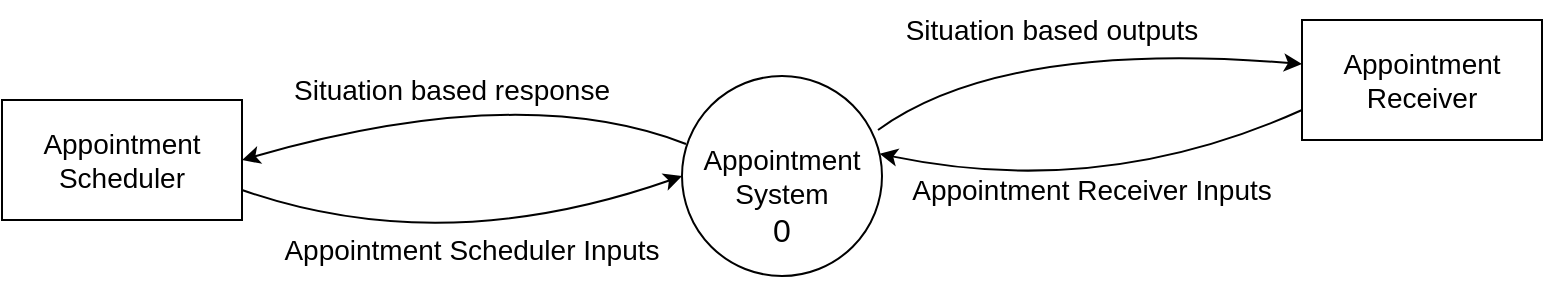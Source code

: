 <mxfile version="20.5.3" type="github">
  <diagram name="Page-1" id="b520641d-4fe3-3701-9064-5fc419738815">
    <mxGraphModel dx="1038" dy="564" grid="1" gridSize="10" guides="1" tooltips="1" connect="1" arrows="1" fold="1" page="1" pageScale="1" pageWidth="1100" pageHeight="850" background="none" math="0" shadow="0">
      <root>
        <mxCell id="0" />
        <mxCell id="1" parent="0" />
        <mxCell id="9ZBgw_GmWvsP8Iw-kXd8-1" value="&lt;div style=&quot;font-size: 14px;&quot;&gt;Appointment&lt;/div&gt;&lt;div style=&quot;font-size: 14px;&quot;&gt;System&lt;br style=&quot;font-size: 14px;&quot;&gt;&lt;/div&gt;" style="ellipse;whiteSpace=wrap;html=1;aspect=fixed;fillColor=none;fontSize=14;" vertex="1" parent="1">
          <mxGeometry x="430" y="178" width="100" height="100" as="geometry" />
        </mxCell>
        <mxCell id="9ZBgw_GmWvsP8Iw-kXd8-2" value="" style="curved=1;endArrow=classic;html=1;rounded=0;fontSize=14;exitX=0.98;exitY=0.27;exitDx=0;exitDy=0;entryX=0;entryY=0.367;entryDx=0;entryDy=0;entryPerimeter=0;exitPerimeter=0;" edge="1" parent="1" source="9ZBgw_GmWvsP8Iw-kXd8-1" target="9ZBgw_GmWvsP8Iw-kXd8-4">
          <mxGeometry width="50" height="50" relative="1" as="geometry">
            <mxPoint x="580" y="180" as="sourcePoint" />
            <mxPoint x="690" y="150" as="targetPoint" />
            <Array as="points">
              <mxPoint x="590" y="160" />
            </Array>
          </mxGeometry>
        </mxCell>
        <mxCell id="9ZBgw_GmWvsP8Iw-kXd8-3" value="" style="curved=1;endArrow=classic;html=1;rounded=0;fontSize=14;entryX=0.988;entryY=0.389;entryDx=0;entryDy=0;entryPerimeter=0;exitX=0;exitY=0.75;exitDx=0;exitDy=0;" edge="1" parent="1" source="9ZBgw_GmWvsP8Iw-kXd8-4" target="9ZBgw_GmWvsP8Iw-kXd8-1">
          <mxGeometry width="50" height="50" relative="1" as="geometry">
            <mxPoint x="690" y="180" as="sourcePoint" />
            <mxPoint x="530" y="210" as="targetPoint" />
            <Array as="points">
              <mxPoint x="640" y="240" />
            </Array>
          </mxGeometry>
        </mxCell>
        <mxCell id="9ZBgw_GmWvsP8Iw-kXd8-4" value="Appointment Receiver" style="rounded=0;whiteSpace=wrap;html=1;fontSize=14;fillColor=none;" vertex="1" parent="1">
          <mxGeometry x="740" y="150" width="120" height="60" as="geometry" />
        </mxCell>
        <mxCell id="9ZBgw_GmWvsP8Iw-kXd8-5" value="" style="curved=1;endArrow=classic;html=1;rounded=0;fontSize=14;exitX=0.02;exitY=0.34;exitDx=0;exitDy=0;exitPerimeter=0;entryX=1;entryY=0.5;entryDx=0;entryDy=0;" edge="1" parent="1" source="9ZBgw_GmWvsP8Iw-kXd8-1" target="9ZBgw_GmWvsP8Iw-kXd8-7">
          <mxGeometry width="50" height="50" relative="1" as="geometry">
            <mxPoint x="424.64" y="182.02" as="sourcePoint" />
            <mxPoint x="270" y="214" as="targetPoint" />
            <Array as="points">
              <mxPoint x="350" y="180" />
            </Array>
          </mxGeometry>
        </mxCell>
        <mxCell id="9ZBgw_GmWvsP8Iw-kXd8-6" value="" style="curved=1;endArrow=classic;html=1;rounded=0;fontSize=14;entryX=0;entryY=0.5;entryDx=0;entryDy=0;exitX=1;exitY=0.75;exitDx=0;exitDy=0;" edge="1" parent="1" source="9ZBgw_GmWvsP8Iw-kXd8-7" target="9ZBgw_GmWvsP8Iw-kXd8-1">
          <mxGeometry width="50" height="50" relative="1" as="geometry">
            <mxPoint x="270" y="230" as="sourcePoint" />
            <mxPoint x="361.2" y="235" as="targetPoint" />
            <Array as="points">
              <mxPoint x="310" y="270" />
            </Array>
          </mxGeometry>
        </mxCell>
        <mxCell id="9ZBgw_GmWvsP8Iw-kXd8-7" value="Appointment Scheduler" style="rounded=0;whiteSpace=wrap;html=1;fontSize=14;fillColor=none;" vertex="1" parent="1">
          <mxGeometry x="90" y="190" width="120" height="60" as="geometry" />
        </mxCell>
        <mxCell id="9ZBgw_GmWvsP8Iw-kXd8-10" value="Appointment Receiver Inputs" style="text;html=1;strokeColor=none;fillColor=none;align=center;verticalAlign=middle;whiteSpace=wrap;rounded=0;fontSize=14;" vertex="1" parent="1">
          <mxGeometry x="540" y="220" width="190" height="30" as="geometry" />
        </mxCell>
        <mxCell id="9ZBgw_GmWvsP8Iw-kXd8-11" value="Appointment Scheduler Inputs" style="text;html=1;strokeColor=none;fillColor=none;align=center;verticalAlign=middle;whiteSpace=wrap;rounded=0;fontSize=14;" vertex="1" parent="1">
          <mxGeometry x="230" y="250" width="190" height="30" as="geometry" />
        </mxCell>
        <mxCell id="9ZBgw_GmWvsP8Iw-kXd8-12" value="Situation based outputs" style="text;html=1;strokeColor=none;fillColor=none;align=center;verticalAlign=middle;whiteSpace=wrap;rounded=0;fontSize=14;" vertex="1" parent="1">
          <mxGeometry x="520" y="140" width="190" height="30" as="geometry" />
        </mxCell>
        <mxCell id="9ZBgw_GmWvsP8Iw-kXd8-13" value="Situation based response" style="text;html=1;strokeColor=none;fillColor=none;align=center;verticalAlign=middle;whiteSpace=wrap;rounded=0;fontSize=14;" vertex="1" parent="1">
          <mxGeometry x="220" y="170" width="190" height="30" as="geometry" />
        </mxCell>
        <mxCell id="9ZBgw_GmWvsP8Iw-kXd8-14" value="0" style="text;html=1;strokeColor=none;fillColor=none;align=center;verticalAlign=middle;whiteSpace=wrap;rounded=0;fontSize=16;" vertex="1" parent="1">
          <mxGeometry x="450" y="240" width="60" height="30" as="geometry" />
        </mxCell>
      </root>
    </mxGraphModel>
  </diagram>
</mxfile>
